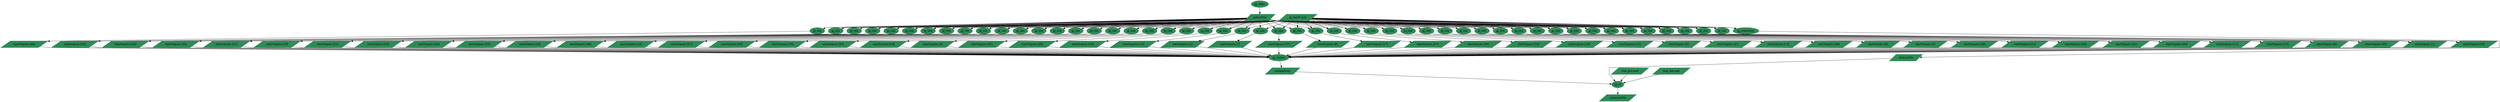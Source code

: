 digraph SwiftProvenance {
	graph [splines="compound", rankdir="TB"];
	node [color="seagreen", style="filled"];
	"0" [label="gj_main"]
	"policy.mat" [shape=parallelogram,label="policyFile"]
	"0" -> "policy.mat"
	"1-29" [label="gj_sim"]
	"policy.mat" [shape=parallelogram]
	"policy.mat" -> "1-29"
	"gj_log76.mat" [shape=parallelogram]
	"gj_log76.mat" -> "1-29"
	"sim_0030.mat" [shape=parallelogram,label="simOutputs.[30]"]
	"1-29" -> "sim_0030.mat"
	"1-0" [label="gj_sim"]
	"policy.mat" [shape=parallelogram]
	"policy.mat" -> "1-0"
	"gj_log76.mat" [shape=parallelogram]
	"gj_log76.mat" -> "1-0"
	"sim_0001.mat" [shape=parallelogram,label="simOutputs.[1]"]
	"1-0" -> "sim_0001.mat"
	"1-49" [label="gj_sim"]
	"policy.mat" [shape=parallelogram]
	"policy.mat" -> "1-49"
	"gj_log76.mat" [shape=parallelogram]
	"gj_log76.mat" -> "1-49"
	"sim_0050.mat" [shape=parallelogram,label="simOutputs.[50]"]
	"1-49" -> "sim_0050.mat"
	"1-39" [label="gj_sim"]
	"policy.mat" [shape=parallelogram]
	"policy.mat" -> "1-39"
	"gj_log76.mat" [shape=parallelogram]
	"gj_log76.mat" -> "1-39"
	"sim_0040.mat" [shape=parallelogram,label="simOutputs.[40]"]
	"1-39" -> "sim_0040.mat"
	"1-24" [label="gj_sim"]
	"policy.mat" [shape=parallelogram]
	"policy.mat" -> "1-24"
	"gj_log76.mat" [shape=parallelogram]
	"gj_log76.mat" -> "1-24"
	"sim_0025.mat" [shape=parallelogram,label="simOutputs.[25]"]
	"1-24" -> "sim_0025.mat"
	"1-23" [label="gj_sim"]
	"policy.mat" [shape=parallelogram]
	"policy.mat" -> "1-23"
	"gj_log76.mat" [shape=parallelogram]
	"gj_log76.mat" -> "1-23"
	"sim_0024.mat" [shape=parallelogram,label="simOutputs.[24]"]
	"1-23" -> "sim_0024.mat"
	"1-34" [label="gj_sim"]
	"policy.mat" [shape=parallelogram]
	"policy.mat" -> "1-34"
	"gj_log76.mat" [shape=parallelogram]
	"gj_log76.mat" -> "1-34"
	"sim_0035.mat" [shape=parallelogram,label="simOutputs.[35]"]
	"1-34" -> "sim_0035.mat"
	"1-30" [label="gj_sim"]
	"policy.mat" [shape=parallelogram]
	"policy.mat" -> "1-30"
	"gj_log76.mat" [shape=parallelogram]
	"gj_log76.mat" -> "1-30"
	"sim_0031.mat" [shape=parallelogram,label="simOutputs.[31]"]
	"1-30" -> "sim_0031.mat"
	"1-18" [label="gj_sim"]
	"policy.mat" [shape=parallelogram]
	"policy.mat" -> "1-18"
	"gj_log76.mat" [shape=parallelogram]
	"gj_log76.mat" -> "1-18"
	"sim_0019.mat" [shape=parallelogram,label="simOutputs.[19]"]
	"1-18" -> "sim_0019.mat"
	"1-20" [label="gj_sim"]
	"policy.mat" [shape=parallelogram]
	"policy.mat" -> "1-20"
	"gj_log76.mat" [shape=parallelogram]
	"gj_log76.mat" -> "1-20"
	"sim_0021.mat" [shape=parallelogram,label="simOutputs.[21]"]
	"1-20" -> "sim_0021.mat"
	"1-42" [label="gj_sim"]
	"policy.mat" [shape=parallelogram]
	"policy.mat" -> "1-42"
	"gj_log76.mat" [shape=parallelogram]
	"gj_log76.mat" -> "1-42"
	"sim_0043.mat" [shape=parallelogram,label="simOutputs.[43]"]
	"1-42" -> "sim_0043.mat"
	"1-25" [label="gj_sim"]
	"policy.mat" [shape=parallelogram]
	"policy.mat" -> "1-25"
	"gj_log76.mat" [shape=parallelogram]
	"gj_log76.mat" -> "1-25"
	"sim_0026.mat" [shape=parallelogram,label="simOutputs.[26]"]
	"1-25" -> "sim_0026.mat"
	"1-32" [label="gj_sim"]
	"policy.mat" [shape=parallelogram]
	"policy.mat" -> "1-32"
	"gj_log76.mat" [shape=parallelogram]
	"gj_log76.mat" -> "1-32"
	"sim_0033.mat" [shape=parallelogram,label="simOutputs.[33]"]
	"1-32" -> "sim_0033.mat"
	"1-43" [label="gj_sim"]
	"policy.mat" [shape=parallelogram]
	"policy.mat" -> "1-43"
	"gj_log76.mat" [shape=parallelogram]
	"gj_log76.mat" -> "1-43"
	"sim_0044.mat" [shape=parallelogram,label="simOutputs.[44]"]
	"1-43" -> "sim_0044.mat"
	"1-35" [label="gj_sim"]
	"policy.mat" [shape=parallelogram]
	"policy.mat" -> "1-35"
	"gj_log76.mat" [shape=parallelogram]
	"gj_log76.mat" -> "1-35"
	"sim_0036.mat" [shape=parallelogram,label="simOutputs.[36]"]
	"1-35" -> "sim_0036.mat"
	"1-13" [label="gj_sim"]
	"policy.mat" [shape=parallelogram]
	"policy.mat" -> "1-13"
	"gj_log76.mat" [shape=parallelogram]
	"gj_log76.mat" -> "1-13"
	"sim_0014.mat" [shape=parallelogram,label="simOutputs.[14]"]
	"1-13" -> "sim_0014.mat"
	"1-26" [label="gj_sim"]
	"policy.mat" [shape=parallelogram]
	"policy.mat" -> "1-26"
	"gj_log76.mat" [shape=parallelogram]
	"gj_log76.mat" -> "1-26"
	"sim_0027.mat" [shape=parallelogram,label="simOutputs.[27]"]
	"1-26" -> "sim_0027.mat"
	"1-44" [label="gj_sim"]
	"policy.mat" [shape=parallelogram]
	"policy.mat" -> "1-44"
	"gj_log76.mat" [shape=parallelogram]
	"gj_log76.mat" -> "1-44"
	"sim_0045.mat" [shape=parallelogram,label="simOutputs.[45]"]
	"1-44" -> "sim_0045.mat"
	"1-9" [label="gj_sim"]
	"policy.mat" [shape=parallelogram]
	"policy.mat" -> "1-9"
	"gj_log76.mat" [shape=parallelogram]
	"gj_log76.mat" -> "1-9"
	"sim_0010.mat" [shape=parallelogram,label="simOutputs.[10]"]
	"1-9" -> "sim_0010.mat"
	"1-19" [label="gj_sim"]
	"policy.mat" [shape=parallelogram]
	"policy.mat" -> "1-19"
	"gj_log76.mat" [shape=parallelogram]
	"gj_log76.mat" -> "1-19"
	"sim_0020.mat" [shape=parallelogram,label="simOutputs.[20]"]
	"1-19" -> "sim_0020.mat"
	"1-28" [label="gj_sim"]
	"policy.mat" [shape=parallelogram]
	"policy.mat" -> "1-28"
	"gj_log76.mat" [shape=parallelogram]
	"gj_log76.mat" -> "1-28"
	"sim_0029.mat" [shape=parallelogram,label="simOutputs.[29]"]
	"1-28" -> "sim_0029.mat"
	"1-3" [label="gj_sim"]
	"policy.mat" [shape=parallelogram]
	"policy.mat" -> "1-3"
	"gj_log76.mat" [shape=parallelogram]
	"gj_log76.mat" -> "1-3"
	"sim_0004.mat" [shape=parallelogram,label="simOutputs.[4]"]
	"1-3" -> "sim_0004.mat"
	"1-41" [label="gj_sim"]
	"policy.mat" [shape=parallelogram]
	"policy.mat" -> "1-41"
	"gj_log76.mat" [shape=parallelogram]
	"gj_log76.mat" -> "1-41"
	"sim_0042.mat" [shape=parallelogram,label="simOutputs.[42]"]
	"1-41" -> "sim_0042.mat"
	"1-27" [label="gj_sim"]
	"policy.mat" [shape=parallelogram]
	"policy.mat" -> "1-27"
	"gj_log76.mat" [shape=parallelogram]
	"gj_log76.mat" -> "1-27"
	"sim_0028.mat" [shape=parallelogram,label="simOutputs.[28]"]
	"1-27" -> "sim_0028.mat"
	"1-17" [label="gj_sim"]
	"policy.mat" [shape=parallelogram]
	"policy.mat" -> "1-17"
	"gj_log76.mat" [shape=parallelogram]
	"gj_log76.mat" -> "1-17"
	"sim_0018.mat" [shape=parallelogram,label="simOutputs.[18]"]
	"1-17" -> "sim_0018.mat"
	"1-14" [label="gj_sim"]
	"policy.mat" [shape=parallelogram]
	"policy.mat" -> "1-14"
	"gj_log76.mat" [shape=parallelogram]
	"gj_log76.mat" -> "1-14"
	"sim_0015.mat" [shape=parallelogram,label="simOutputs.[15]"]
	"1-14" -> "sim_0015.mat"
	"1-1" [label="gj_sim"]
	"policy.mat" [shape=parallelogram]
	"policy.mat" -> "1-1"
	"gj_log76.mat" [shape=parallelogram]
	"gj_log76.mat" -> "1-1"
	"sim_0002.mat" [shape=parallelogram,label="simOutputs.[2]"]
	"1-1" -> "sim_0002.mat"
	"1-6" [label="gj_sim"]
	"policy.mat" [shape=parallelogram]
	"policy.mat" -> "1-6"
	"gj_log76.mat" [shape=parallelogram]
	"gj_log76.mat" -> "1-6"
	"sim_0007.mat" [shape=parallelogram,label="simOutputs.[7]"]
	"1-6" -> "sim_0007.mat"
	"1-36" [label="gj_sim"]
	"policy.mat" [shape=parallelogram]
	"policy.mat" -> "1-36"
	"gj_log76.mat" [shape=parallelogram]
	"gj_log76.mat" -> "1-36"
	"sim_0037.mat" [shape=parallelogram,label="simOutputs.[37]"]
	"1-36" -> "sim_0037.mat"
	"1-5" [label="gj_sim"]
	"policy.mat" [shape=parallelogram]
	"policy.mat" -> "1-5"
	"gj_log76.mat" [shape=parallelogram]
	"gj_log76.mat" -> "1-5"
	"sim_0006.mat" [shape=parallelogram,label="simOutputs.[6]"]
	"1-5" -> "sim_0006.mat"
	"1-16" [label="gj_sim"]
	"policy.mat" [shape=parallelogram]
	"policy.mat" -> "1-16"
	"gj_log76.mat" [shape=parallelogram]
	"gj_log76.mat" -> "1-16"
	"sim_0017.mat" [shape=parallelogram,label="simOutputs.[17]"]
	"1-16" -> "sim_0017.mat"
	"1-46" [label="gj_sim"]
	"policy.mat" [shape=parallelogram]
	"policy.mat" -> "1-46"
	"gj_log76.mat" [shape=parallelogram]
	"gj_log76.mat" -> "1-46"
	"sim_0047.mat" [shape=parallelogram,label="simOutputs.[47]"]
	"1-46" -> "sim_0047.mat"
	"1-37" [label="gj_sim"]
	"policy.mat" [shape=parallelogram]
	"policy.mat" -> "1-37"
	"gj_log76.mat" [shape=parallelogram]
	"gj_log76.mat" -> "1-37"
	"sim_0038.mat" [shape=parallelogram,label="simOutputs.[38]"]
	"1-37" -> "sim_0038.mat"
	"1-33" [label="gj_sim"]
	"policy.mat" [shape=parallelogram]
	"policy.mat" -> "1-33"
	"gj_log76.mat" [shape=parallelogram]
	"gj_log76.mat" -> "1-33"
	"sim_0034.mat" [shape=parallelogram,label="simOutputs.[34]"]
	"1-33" -> "sim_0034.mat"
	"1-15" [label="gj_sim"]
	"policy.mat" [shape=parallelogram]
	"policy.mat" -> "1-15"
	"gj_log76.mat" [shape=parallelogram]
	"gj_log76.mat" -> "1-15"
	"sim_0016.mat" [shape=parallelogram,label="simOutputs.[16]"]
	"1-15" -> "sim_0016.mat"
	"1-11" [label="gj_sim"]
	"policy.mat" [shape=parallelogram]
	"policy.mat" -> "1-11"
	"gj_log76.mat" [shape=parallelogram]
	"gj_log76.mat" -> "1-11"
	"sim_0012.mat" [shape=parallelogram,label="simOutputs.[12]"]
	"1-11" -> "sim_0012.mat"
	"1-4" [label="gj_sim"]
	"policy.mat" [shape=parallelogram]
	"policy.mat" -> "1-4"
	"gj_log76.mat" [shape=parallelogram]
	"gj_log76.mat" -> "1-4"
	"sim_0005.mat" [shape=parallelogram,label="simOutputs.[5]"]
	"1-4" -> "sim_0005.mat"
	"1-40" [label="gj_sim"]
	"policy.mat" [shape=parallelogram]
	"policy.mat" -> "1-40"
	"gj_log76.mat" [shape=parallelogram]
	"gj_log76.mat" -> "1-40"
	"sim_0041.mat" [shape=parallelogram,label="simOutputs.[41]"]
	"1-40" -> "sim_0041.mat"
	"1-12" [label="gj_sim"]
	"policy.mat" [shape=parallelogram]
	"policy.mat" -> "1-12"
	"gj_log76.mat" [shape=parallelogram]
	"gj_log76.mat" -> "1-12"
	"sim_0013.mat" [shape=parallelogram,label="simOutputs.[13]"]
	"1-12" -> "sim_0013.mat"
	"1-45" [label="gj_sim"]
	"policy.mat" [shape=parallelogram]
	"policy.mat" -> "1-45"
	"gj_log76.mat" [shape=parallelogram]
	"gj_log76.mat" -> "1-45"
	"sim_0046.mat" [shape=parallelogram,label="simOutputs.[46]"]
	"1-45" -> "sim_0046.mat"
	"1-7" [label="gj_sim"]
	"policy.mat" [shape=parallelogram]
	"policy.mat" -> "1-7"
	"gj_log76.mat" [shape=parallelogram]
	"gj_log76.mat" -> "1-7"
	"sim_0008.mat" [shape=parallelogram,label="simOutputs.[8]"]
	"1-7" -> "sim_0008.mat"
	"1-2" [label="gj_sim"]
	"policy.mat" [shape=parallelogram]
	"policy.mat" -> "1-2"
	"gj_log76.mat" [shape=parallelogram]
	"gj_log76.mat" -> "1-2"
	"sim_0003.mat" [shape=parallelogram,label="simOutputs.[3]"]
	"1-2" -> "sim_0003.mat"
	"1-38" [label="gj_sim"]
	"policy.mat" [shape=parallelogram]
	"policy.mat" -> "1-38"
	"gj_log76.mat" [shape=parallelogram]
	"gj_log76.mat" -> "1-38"
	"sim_0039.mat" [shape=parallelogram,label="simOutputs.[39]"]
	"1-38" -> "sim_0039.mat"
	"1-31" [label="gj_sim"]
	"policy.mat" [shape=parallelogram]
	"policy.mat" -> "1-31"
	"gj_log76.mat" [shape=parallelogram]
	"gj_log76.mat" -> "1-31"
	"sim_0032.mat" [shape=parallelogram,label="simOutputs.[32]"]
	"1-31" -> "sim_0032.mat"
	"1-47" [label="gj_sim"]
	"policy.mat" [shape=parallelogram]
	"policy.mat" -> "1-47"
	"gj_log76.mat" [shape=parallelogram]
	"gj_log76.mat" -> "1-47"
	"sim_0048.mat" [shape=parallelogram,label="simOutputs.[48]"]
	"1-47" -> "sim_0048.mat"
	"1-21" [label="gj_sim"]
	"policy.mat" [shape=parallelogram]
	"policy.mat" -> "1-21"
	"gj_log76.mat" [shape=parallelogram]
	"gj_log76.mat" -> "1-21"
	"sim_0022.mat" [shape=parallelogram,label="simOutputs.[22]"]
	"1-21" -> "sim_0022.mat"
	"1-48" [label="gj_sim"]
	"policy.mat" [shape=parallelogram]
	"policy.mat" -> "1-48"
	"gj_log76.mat" [shape=parallelogram]
	"gj_log76.mat" -> "1-48"
	"sim_0049.mat" [shape=parallelogram,label="simOutputs.[49]"]
	"1-48" -> "sim_0049.mat"
	"1-10" [label="gj_sim"]
	"policy.mat" [shape=parallelogram]
	"policy.mat" -> "1-10"
	"gj_log76.mat" [shape=parallelogram]
	"gj_log76.mat" -> "1-10"
	"sim_0011.mat" [shape=parallelogram,label="simOutputs.[11]"]
	"1-10" -> "sim_0011.mat"
	"1-22" [label="gj_sim"]
	"policy.mat" [shape=parallelogram]
	"policy.mat" -> "1-22"
	"gj_log76.mat" [shape=parallelogram]
	"gj_log76.mat" -> "1-22"
	"sim_0023.mat" [shape=parallelogram,label="simOutputs.[23]"]
	"1-22" -> "sim_0023.mat"
	"1-8" [label="gj_sim"]
	"policy.mat" [shape=parallelogram]
	"policy.mat" -> "1-8"
	"gj_log76.mat" [shape=parallelogram]
	"gj_log76.mat" -> "1-8"
	"sim_0009.mat" [shape=parallelogram,label="simOutputs.[9]"]
	"1-8" -> "sim_0009.mat"
	"2" [label="gj_collect"]
	"sim_0029.mat" [shape=parallelogram]
	"sim_0029.mat" -> "2"
	"sim_0049.mat" [shape=parallelogram]
	"sim_0049.mat" -> "2"
	"sim_0039.mat" [shape=parallelogram]
	"sim_0039.mat" -> "2"
	"sim_0024.mat" [shape=parallelogram]
	"sim_0024.mat" -> "2"
	"sim_0050.mat" [shape=parallelogram]
	"sim_0050.mat" -> "2"
	"sim_0023.mat" [shape=parallelogram]
	"sim_0023.mat" -> "2"
	"sim_0034.mat" [shape=parallelogram]
	"sim_0034.mat" -> "2"
	"sim_0030.mat" [shape=parallelogram]
	"sim_0030.mat" -> "2"
	"sim_0018.mat" [shape=parallelogram]
	"sim_0018.mat" -> "2"
	"sim_0020.mat" [shape=parallelogram]
	"sim_0020.mat" -> "2"
	"sim_0042.mat" [shape=parallelogram]
	"sim_0042.mat" -> "2"
	"sim_0025.mat" [shape=parallelogram]
	"sim_0025.mat" -> "2"
	"sim_0032.mat" [shape=parallelogram]
	"sim_0032.mat" -> "2"
	"sim_0043.mat" [shape=parallelogram]
	"sim_0043.mat" -> "2"
	"sim_0035.mat" [shape=parallelogram]
	"sim_0035.mat" -> "2"
	"sim_0013.mat" [shape=parallelogram]
	"sim_0013.mat" -> "2"
	"sim_0026.mat" [shape=parallelogram]
	"sim_0026.mat" -> "2"
	"sim_0044.mat" [shape=parallelogram]
	"sim_0044.mat" -> "2"
	"sim_0009.mat" [shape=parallelogram]
	"sim_0009.mat" -> "2"
	"sim_0019.mat" [shape=parallelogram]
	"sim_0019.mat" -> "2"
	"sim_0028.mat" [shape=parallelogram]
	"sim_0028.mat" -> "2"
	"sim_0003.mat" [shape=parallelogram]
	"sim_0003.mat" -> "2"
	"sim_0041.mat" [shape=parallelogram]
	"sim_0041.mat" -> "2"
	"sim_0027.mat" [shape=parallelogram]
	"sim_0027.mat" -> "2"
	"sim_0017.mat" [shape=parallelogram]
	"sim_0017.mat" -> "2"
	"sim_0014.mat" [shape=parallelogram]
	"sim_0014.mat" -> "2"
	"sim_0036.mat" [shape=parallelogram]
	"sim_0036.mat" -> "2"
	"sim_0001.mat" [shape=parallelogram]
	"sim_0001.mat" -> "2"
	"sim_0006.mat" [shape=parallelogram]
	"sim_0006.mat" -> "2"
	"sim_0005.mat" [shape=parallelogram]
	"sim_0005.mat" -> "2"
	"sim_0016.mat" [shape=parallelogram]
	"sim_0016.mat" -> "2"
	"sim_0046.mat" [shape=parallelogram]
	"sim_0046.mat" -> "2"
	"sim_0037.mat" [shape=parallelogram]
	"sim_0037.mat" -> "2"
	"sim_0033.mat" [shape=parallelogram]
	"sim_0033.mat" -> "2"
	"sim_0015.mat" [shape=parallelogram]
	"sim_0015.mat" -> "2"
	"sim_0011.mat" [shape=parallelogram]
	"sim_0011.mat" -> "2"
	"sim_0004.mat" [shape=parallelogram]
	"sim_0004.mat" -> "2"
	"sim_0040.mat" [shape=parallelogram]
	"sim_0040.mat" -> "2"
	"sim_0012.mat" [shape=parallelogram]
	"sim_0012.mat" -> "2"
	"sim_0045.mat" [shape=parallelogram]
	"sim_0045.mat" -> "2"
	"sim_0007.mat" [shape=parallelogram]
	"sim_0007.mat" -> "2"
	"sim_0002.mat" [shape=parallelogram]
	"sim_0002.mat" -> "2"
	"sim_0038.mat" [shape=parallelogram]
	"sim_0038.mat" -> "2"
	"sim_0031.mat" [shape=parallelogram]
	"sim_0031.mat" -> "2"
	"sim_0047.mat" [shape=parallelogram]
	"sim_0047.mat" -> "2"
	"sim_0021.mat" [shape=parallelogram]
	"sim_0021.mat" -> "2"
	"sim_0048.mat" [shape=parallelogram]
	"sim_0048.mat" -> "2"
	"sim_0010.mat" [shape=parallelogram]
	"sim_0010.mat" -> "2"
	"sim_0022.mat" [shape=parallelogram]
	"sim_0022.mat" -> "2"
	"sim_0008.mat" [shape=parallelogram]
	"sim_0008.mat" -> "2"
	"mergedSim.mat" [shape=parallelogram,label="mergedSim"]
	"2" -> "mergedSim.mat"
	"3" [label="gj_transition"]
	"policy.mat" [shape=parallelogram]
	"policy.mat" -> "3"
	"gj_log76.mat" [shape=parallelogram]
	"gj_log76.mat" -> "3"
	"history.mat" [shape=parallelogram,label="historyFile"]
	"3" -> "history.mat"
	"4" [label="gj_xi"]
	"history.mat" [shape=parallelogram]
	"history.mat" -> "4"
	"mergedSim.mat" [shape=parallelogram]
	"mergedSim.mat" -> "4"
	"thai_gro.mat" [shape=parallelogram]
	"thai_gro.mat" -> "4"
	"thai_dat.mat" [shape=parallelogram]
	"thai_dat.mat" -> "4"
	"criterion.mat" [shape=parallelogram,label="criterionFile"]
	"4" -> "criterion.mat"
}
